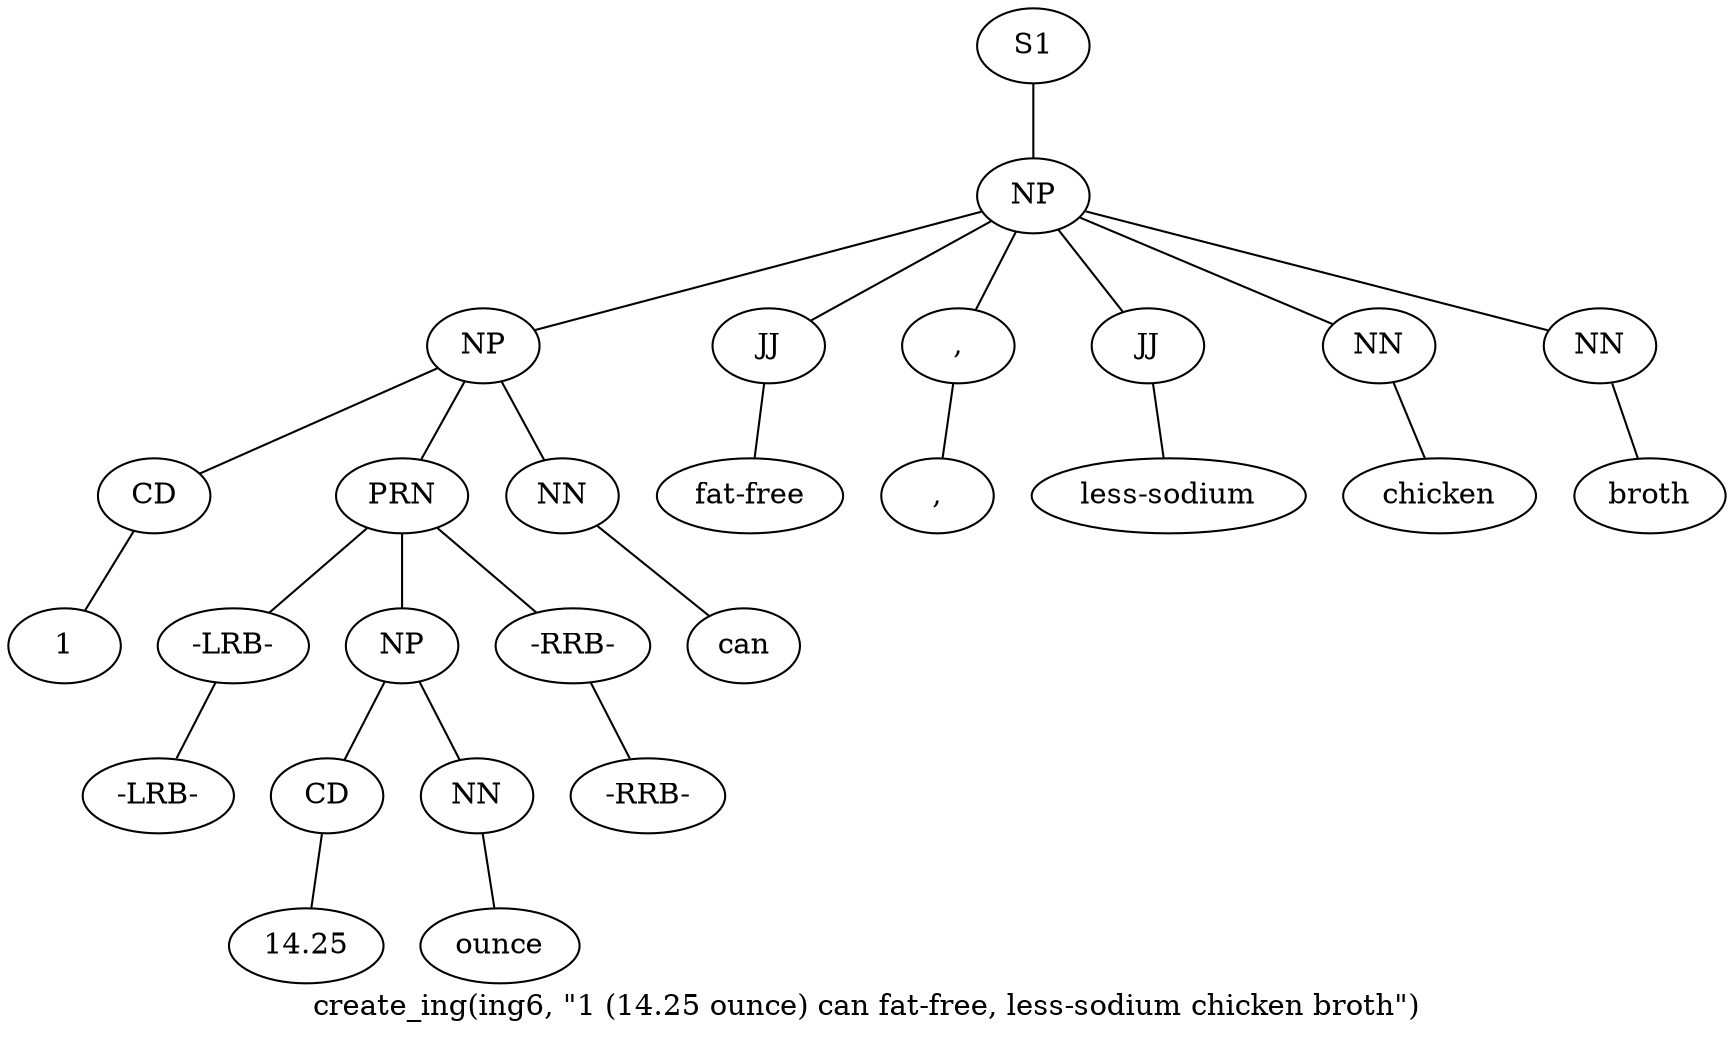 graph SyntaxGraph {
	label = "create_ing(ing6, \"1 (14.25 ounce) can fat-free, less-sodium chicken broth\")";
	Node0 [label="S1"];
	Node1 [label="NP"];
	Node2 [label="NP"];
	Node3 [label="CD"];
	Node4 [label="1"];
	Node5 [label="PRN"];
	Node6 [label="-LRB-"];
	Node7 [label="-LRB-"];
	Node8 [label="NP"];
	Node9 [label="CD"];
	Node10 [label="14.25"];
	Node11 [label="NN"];
	Node12 [label="ounce"];
	Node13 [label="-RRB-"];
	Node14 [label="-RRB-"];
	Node15 [label="NN"];
	Node16 [label="can"];
	Node17 [label="JJ"];
	Node18 [label="fat-free"];
	Node19 [label=","];
	Node20 [label=","];
	Node21 [label="JJ"];
	Node22 [label="less-sodium"];
	Node23 [label="NN"];
	Node24 [label="chicken"];
	Node25 [label="NN"];
	Node26 [label="broth"];

	Node0 -- Node1;
	Node1 -- Node2;
	Node1 -- Node17;
	Node1 -- Node19;
	Node1 -- Node21;
	Node1 -- Node23;
	Node1 -- Node25;
	Node2 -- Node3;
	Node2 -- Node5;
	Node2 -- Node15;
	Node3 -- Node4;
	Node5 -- Node6;
	Node5 -- Node8;
	Node5 -- Node13;
	Node6 -- Node7;
	Node8 -- Node9;
	Node8 -- Node11;
	Node9 -- Node10;
	Node11 -- Node12;
	Node13 -- Node14;
	Node15 -- Node16;
	Node17 -- Node18;
	Node19 -- Node20;
	Node21 -- Node22;
	Node23 -- Node24;
	Node25 -- Node26;
}